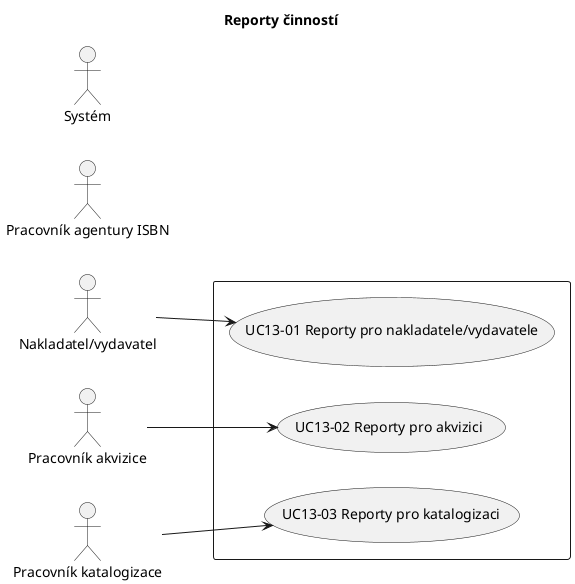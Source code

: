 @startuml
left to right direction
title Reporty činností
skinparam packageStyle rect

actor :Nakladatel/vydavatel: as nakl
actor :Pracovník agentury ISBN: as isbn
actor :Pracovník akvizice: as akv
actor :Pracovník katalogizace: as katalog
actor :Systém: as sys

rectangle  {
	   :nakl: --> (UC13-01 Reporty pro nakladatele/vydavatele)
	   :akv: --> (UC13-02 Reporty pro akvizici)
	   :katalog: --> (UC13-03 Reporty pro katalogizaci)
}

@enduml
